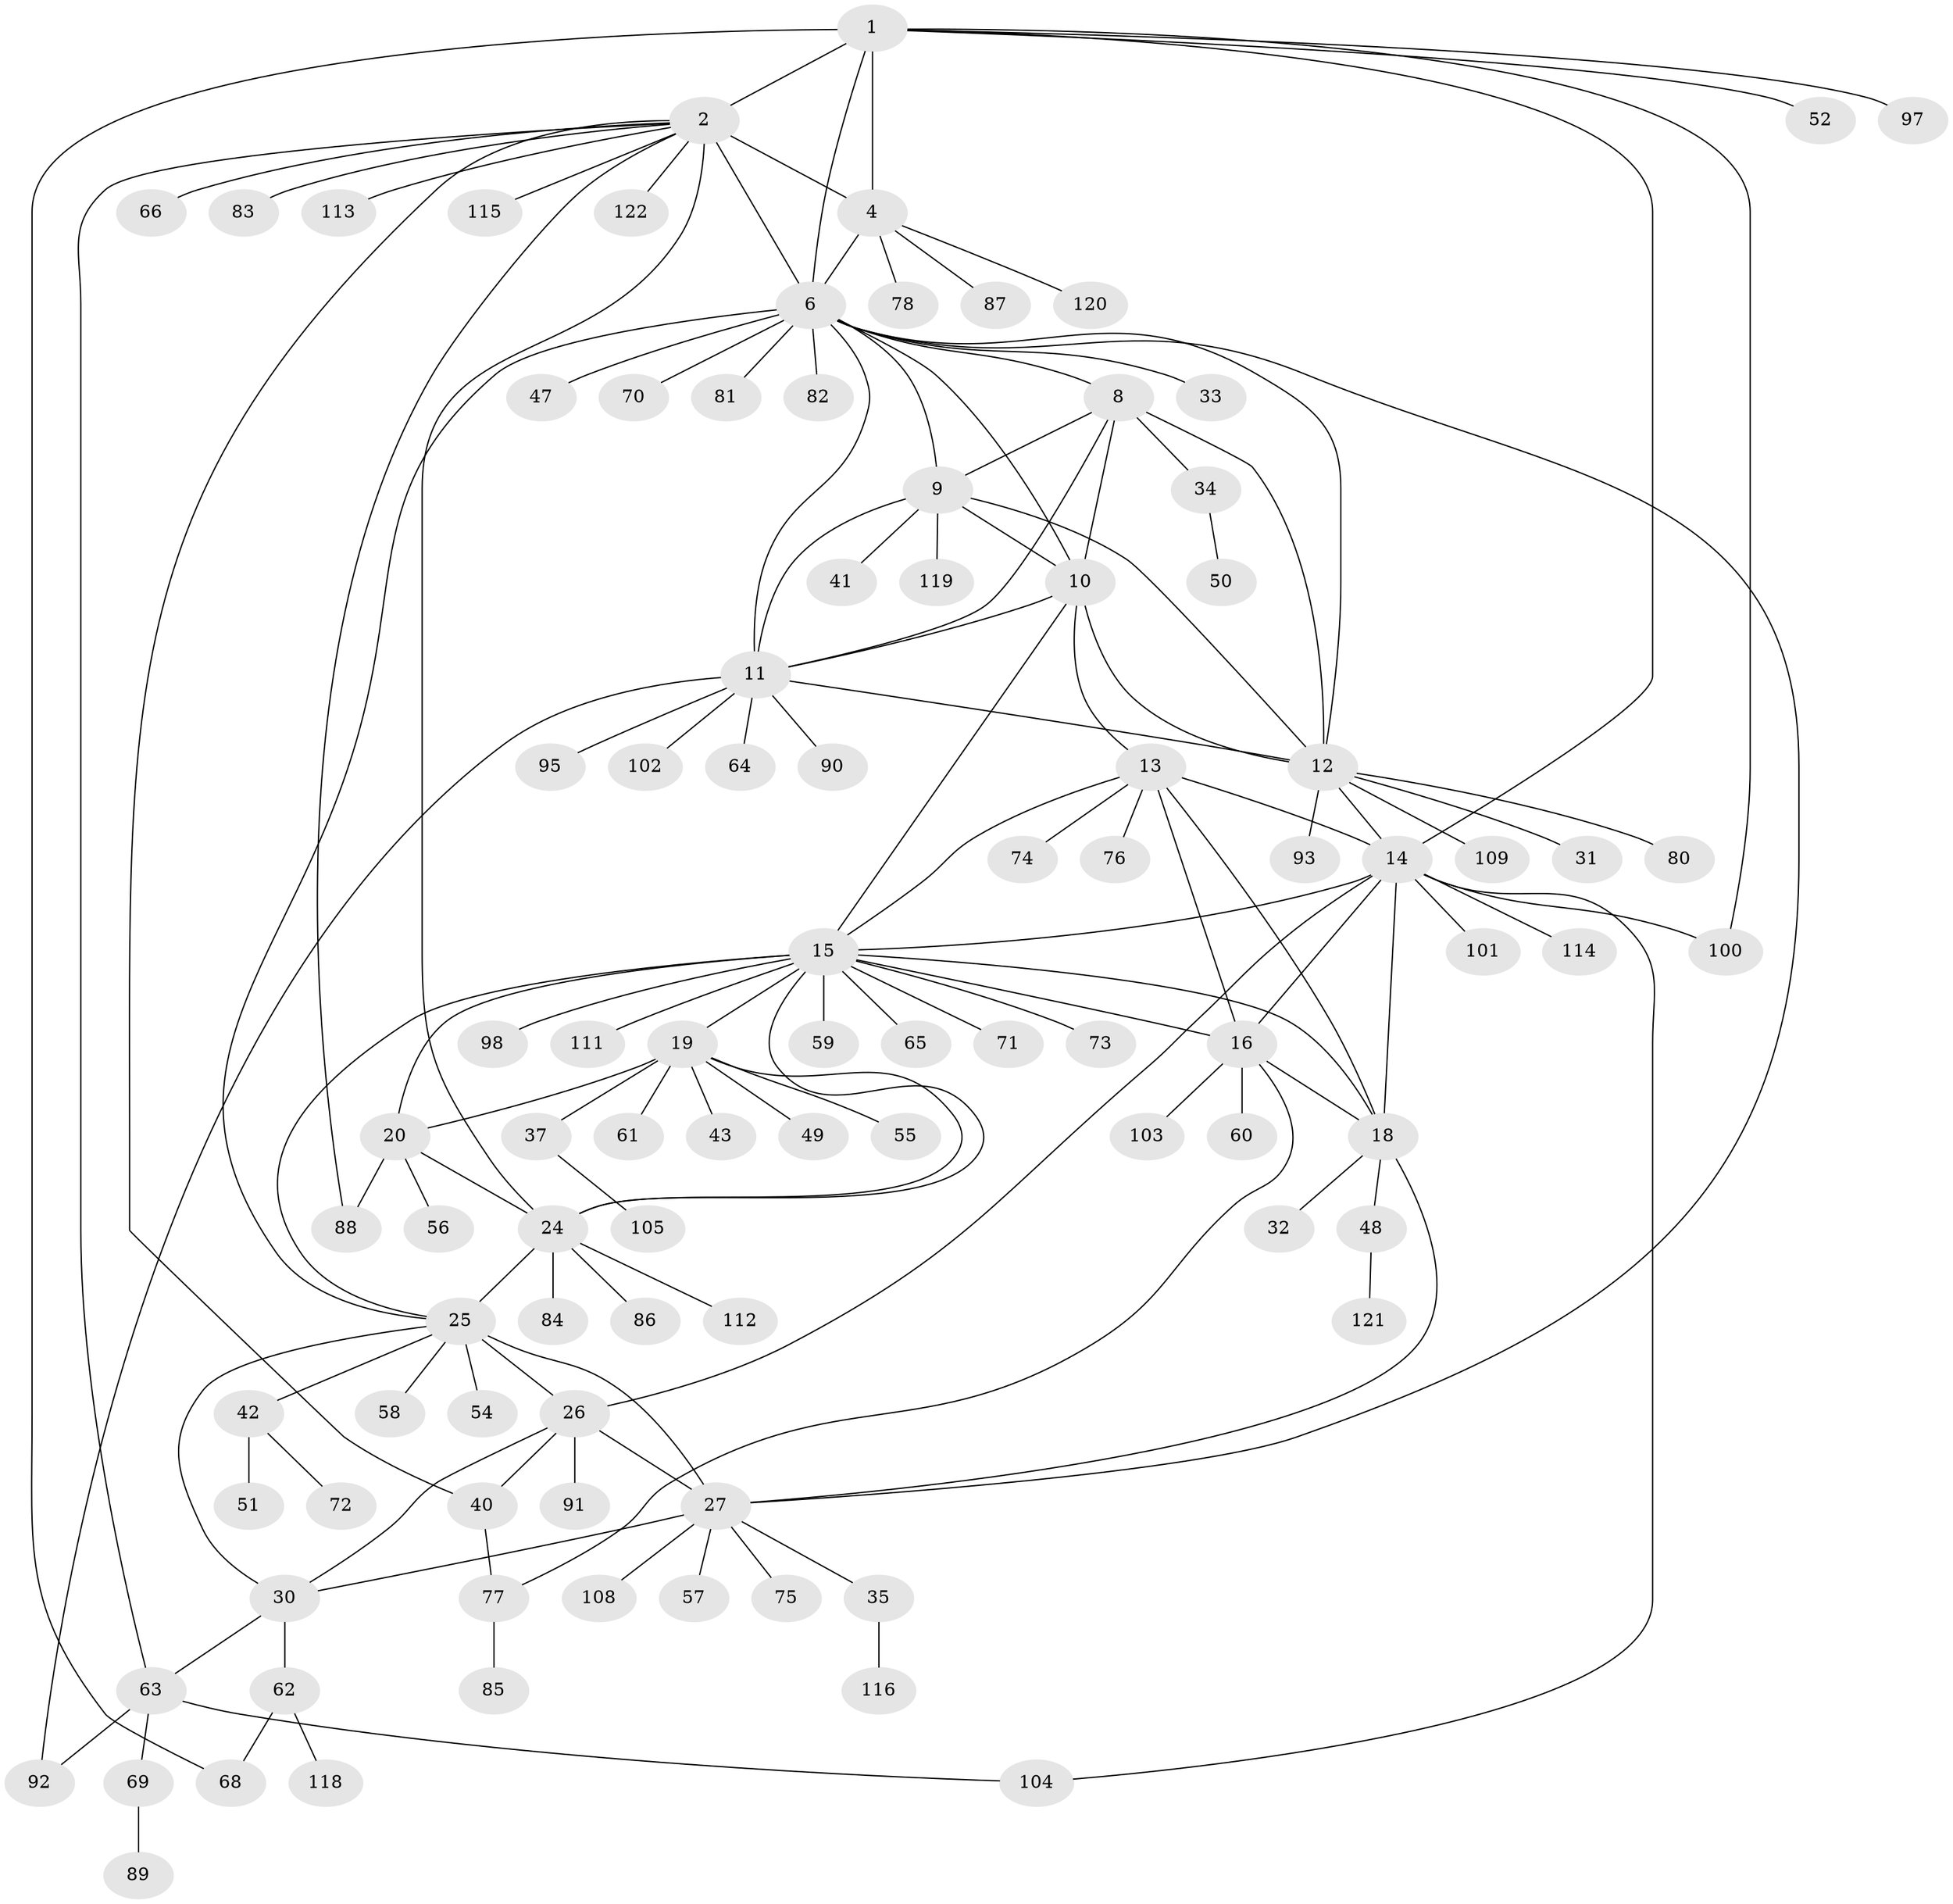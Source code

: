 // original degree distribution, {9: 0.04878048780487805, 10: 0.024390243902439025, 7: 0.04065040650406504, 6: 0.032520325203252036, 8: 0.07317073170731707, 11: 0.024390243902439025, 1: 0.5447154471544715, 2: 0.13821138211382114, 3: 0.04878048780487805, 4: 0.016260162601626018, 5: 0.008130081300813009}
// Generated by graph-tools (version 1.1) at 2025/42/03/06/25 10:42:12]
// undirected, 97 vertices, 138 edges
graph export_dot {
graph [start="1"]
  node [color=gray90,style=filled];
  1 [super="+45"];
  2 [super="+3"];
  4 [super="+5"];
  6 [super="+7"];
  8;
  9 [super="+36"];
  10;
  11 [super="+39"];
  12 [super="+67"];
  13 [super="+123"];
  14 [super="+17"];
  15 [super="+22"];
  16 [super="+117"];
  18 [super="+53"];
  19 [super="+23"];
  20 [super="+21"];
  24 [super="+38"];
  25 [super="+28"];
  26;
  27 [super="+29"];
  30 [super="+46"];
  31;
  32;
  33;
  34;
  35;
  37 [super="+96"];
  40 [super="+44"];
  41;
  42 [super="+79"];
  43;
  47;
  48;
  49;
  50;
  51;
  52;
  54;
  55;
  56;
  57;
  58;
  59;
  60;
  61;
  62;
  63 [super="+107"];
  64;
  65;
  66;
  68;
  69 [super="+99"];
  70 [super="+110"];
  71;
  72;
  73;
  74;
  75;
  76;
  77 [super="+94"];
  78;
  80;
  81;
  82 [super="+106"];
  83;
  84;
  85;
  86;
  87;
  88;
  89;
  90;
  91;
  92;
  93;
  95;
  97;
  98;
  100;
  101;
  102;
  103;
  104;
  105;
  108;
  109;
  111;
  112;
  113;
  114;
  115;
  116;
  118;
  119;
  120;
  121;
  122;
  1 -- 2 [weight=2];
  1 -- 4 [weight=2];
  1 -- 6;
  1 -- 14;
  1 -- 68;
  1 -- 97;
  1 -- 100;
  1 -- 52;
  2 -- 4 [weight=4];
  2 -- 6 [weight=2];
  2 -- 40;
  2 -- 83;
  2 -- 113;
  2 -- 115;
  2 -- 122;
  2 -- 66;
  2 -- 24;
  2 -- 88;
  2 -- 63;
  4 -- 6 [weight=2];
  4 -- 78;
  4 -- 120;
  4 -- 87;
  6 -- 25;
  6 -- 33;
  6 -- 70;
  6 -- 8;
  6 -- 9;
  6 -- 10;
  6 -- 11;
  6 -- 12;
  6 -- 47;
  6 -- 81;
  6 -- 82;
  6 -- 27;
  8 -- 9;
  8 -- 10;
  8 -- 11;
  8 -- 12;
  8 -- 34;
  9 -- 10;
  9 -- 11;
  9 -- 12;
  9 -- 119;
  9 -- 41;
  10 -- 11;
  10 -- 12;
  10 -- 15;
  10 -- 13;
  11 -- 12;
  11 -- 64;
  11 -- 90;
  11 -- 92;
  11 -- 102;
  11 -- 95;
  12 -- 14;
  12 -- 31;
  12 -- 80;
  12 -- 93;
  12 -- 109;
  13 -- 14 [weight=2];
  13 -- 15;
  13 -- 16;
  13 -- 18;
  13 -- 74;
  13 -- 76;
  14 -- 15 [weight=2];
  14 -- 16 [weight=2];
  14 -- 18 [weight=2];
  14 -- 104;
  14 -- 114;
  14 -- 100;
  14 -- 101;
  14 -- 26;
  15 -- 16;
  15 -- 18;
  15 -- 65;
  15 -- 71;
  15 -- 73;
  15 -- 111 [weight=2];
  15 -- 98;
  15 -- 19 [weight=2];
  15 -- 20 [weight=2];
  15 -- 24;
  15 -- 25;
  15 -- 59;
  16 -- 18;
  16 -- 60;
  16 -- 77;
  16 -- 103;
  18 -- 32;
  18 -- 48;
  18 -- 27;
  19 -- 20 [weight=4];
  19 -- 24 [weight=2];
  19 -- 43;
  19 -- 49;
  19 -- 61;
  19 -- 37;
  19 -- 55;
  20 -- 24 [weight=2];
  20 -- 88;
  20 -- 56;
  24 -- 84;
  24 -- 86;
  24 -- 112;
  24 -- 25;
  25 -- 26 [weight=2];
  25 -- 27 [weight=4];
  25 -- 30 [weight=2];
  25 -- 42;
  25 -- 58;
  25 -- 54;
  26 -- 27 [weight=2];
  26 -- 30;
  26 -- 40;
  26 -- 91;
  27 -- 30 [weight=2];
  27 -- 57;
  27 -- 75;
  27 -- 108;
  27 -- 35;
  30 -- 62;
  30 -- 63;
  34 -- 50;
  35 -- 116;
  37 -- 105;
  40 -- 77;
  42 -- 51;
  42 -- 72;
  48 -- 121;
  62 -- 68;
  62 -- 118;
  63 -- 69;
  63 -- 92;
  63 -- 104;
  69 -- 89;
  77 -- 85;
}
